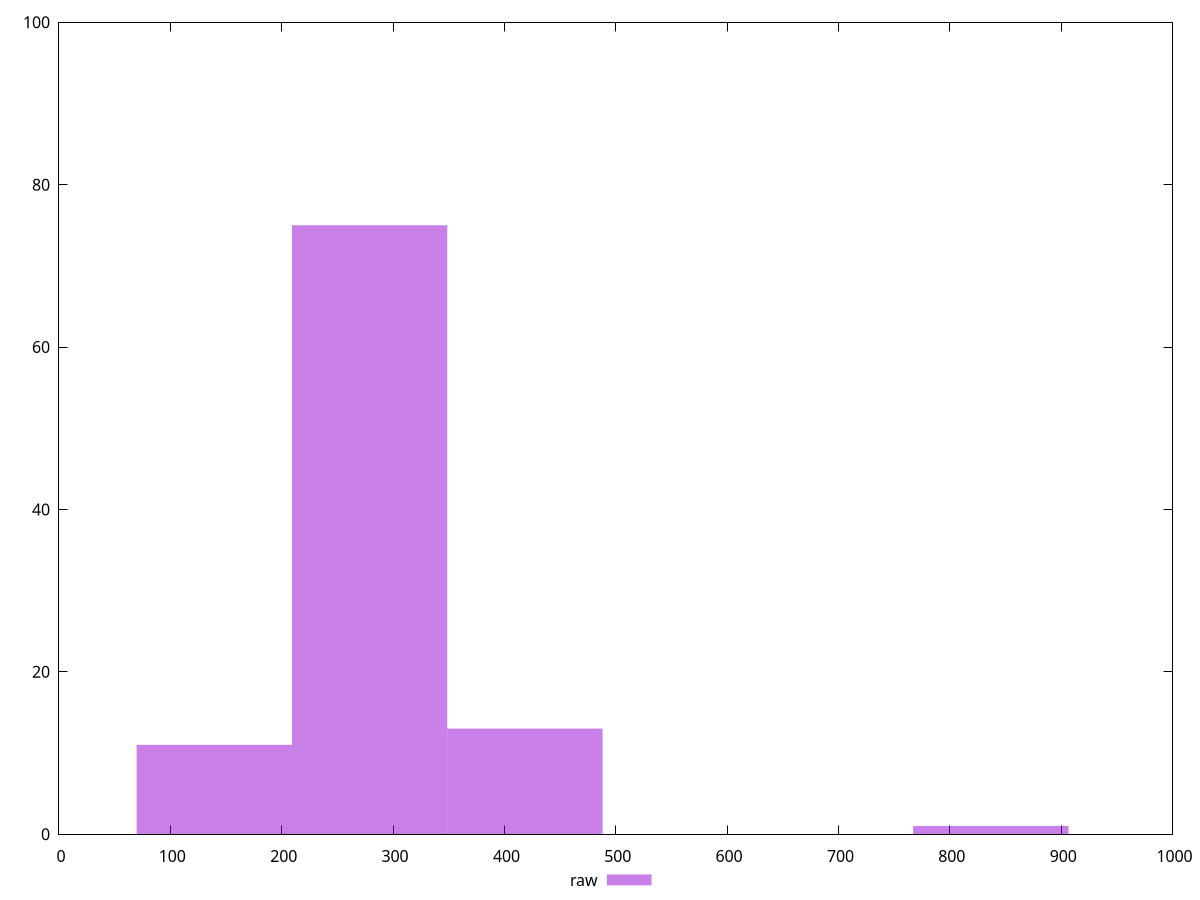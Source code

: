 reset
set terminal svg size 640, 490 enhanced background rgb 'white'
set output "report_00007_2020-12-11T15:55:29.892Z/uses-http2/samples/pages/raw/histogram.svg"

$raw <<EOF
836.8632503938138 1
418.4316251969069 13
278.95441679793794 75
139.47720839896897 11
EOF

set key outside below
set boxwidth 139.47720839896897
set yrange [0:100]
set style fill transparent solid 0.5 noborder

plot \
  $raw title "raw" with boxes, \


reset